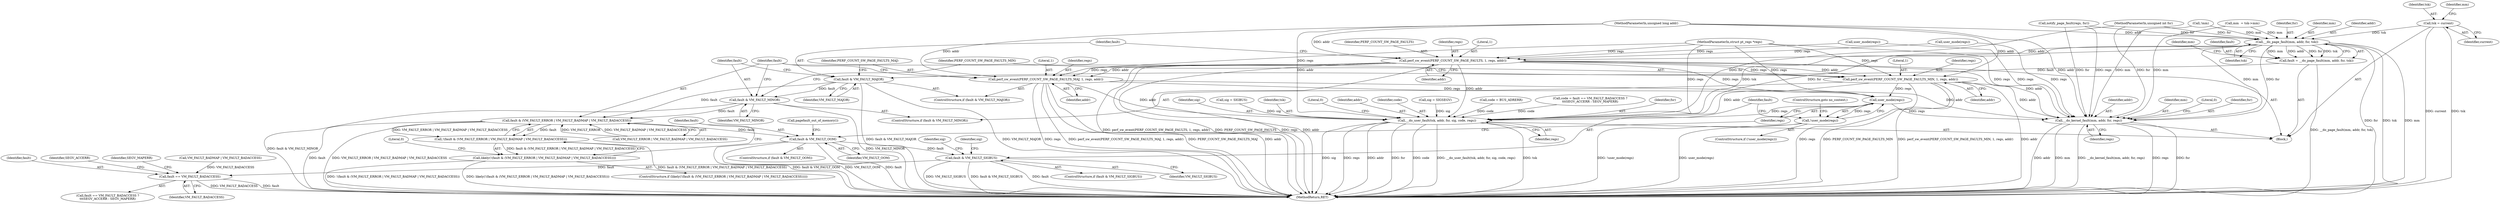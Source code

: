 digraph "0_linux_a8b0ca17b80e92faab46ee7179ba9e99ccb61233_6@pointer" {
"1000124" [label="(Call,tsk = current)"];
"1000178" [label="(Call,__do_page_fault(mm, addr, fsr, tsk))"];
"1000176" [label="(Call,fault = __do_page_fault(mm, addr, fsr, tsk))"];
"1000194" [label="(Call,fault & VM_FAULT_MAJOR)"];
"1000204" [label="(Call,fault & VM_FAULT_MINOR)"];
"1000215" [label="(Call,fault & (VM_FAULT_ERROR | VM_FAULT_BADMAP | VM_FAULT_BADACCESS))"];
"1000214" [label="(Call,!(fault & (VM_FAULT_ERROR | VM_FAULT_BADMAP | VM_FAULT_BADACCESS)))"];
"1000213" [label="(Call,likely(!(fault & (VM_FAULT_ERROR | VM_FAULT_BADMAP | VM_FAULT_BADACCESS))))"];
"1000225" [label="(Call,fault & VM_FAULT_OOM)"];
"1000238" [label="(Call,fault & VM_FAULT_SIGBUS)"];
"1000256" [label="(Call,fault == VM_FAULT_BADACCESS)"];
"1000188" [label="(Call,perf_sw_event(PERF_COUNT_SW_PAGE_FAULTS, 1, regs, addr))"];
"1000197" [label="(Call,perf_sw_event(PERF_COUNT_SW_PAGE_FAULTS_MAJ, 1, regs, addr))"];
"1000234" [label="(Call,user_mode(regs))"];
"1000233" [label="(Call,!user_mode(regs))"];
"1000261" [label="(Call,__do_user_fault(tsk, addr, fsr, sig, code, regs))"];
"1000271" [label="(Call,__do_kernel_fault(mm, addr, fsr, regs))"];
"1000207" [label="(Call,perf_sw_event(PERF_COUNT_SW_PAGE_FAULTS_MIN, 1, regs, addr))"];
"1000251" [label="(Identifier,sig)"];
"1000258" [label="(Identifier,VM_FAULT_BADACCESS)"];
"1000181" [label="(Identifier,fsr)"];
"1000192" [label="(Identifier,addr)"];
"1000213" [label="(Call,likely(!(fault & (VM_FAULT_ERROR | VM_FAULT_BADMAP | VM_FAULT_BADACCESS))))"];
"1000260" [label="(Identifier,SEGV_MAPERR)"];
"1000189" [label="(Identifier,PERF_COUNT_SW_PAGE_FAULTS)"];
"1000212" [label="(ControlStructure,if (likely(!(fault & (VM_FAULT_ERROR | VM_FAULT_BADMAP | VM_FAULT_BADACCESS)))))"];
"1000269" [label="(Literal,0)"];
"1000224" [label="(ControlStructure,if (fault & VM_FAULT_OOM))"];
"1000135" [label="(Call,!mm)"];
"1000124" [label="(Call,tsk = current)"];
"1000263" [label="(Identifier,addr)"];
"1000201" [label="(Identifier,addr)"];
"1000266" [label="(Identifier,code)"];
"1000186" [label="(Identifier,mm)"];
"1000250" [label="(Call,sig = SIGSEGV)"];
"1000182" [label="(Identifier,tsk)"];
"1000209" [label="(Literal,1)"];
"1000229" [label="(Call,pagefault_out_of_memory())"];
"1000195" [label="(Identifier,fault)"];
"1000206" [label="(Identifier,VM_FAULT_MINOR)"];
"1000208" [label="(Identifier,PERF_COUNT_SW_PAGE_FAULTS_MIN)"];
"1000226" [label="(Identifier,fault)"];
"1000198" [label="(Identifier,PERF_COUNT_SW_PAGE_FAULTS_MAJ)"];
"1000261" [label="(Call,__do_user_fault(tsk, addr, fsr, sig, code, regs))"];
"1000125" [label="(Identifier,tsk)"];
"1000238" [label="(Call,fault & VM_FAULT_SIGBUS)"];
"1000271" [label="(Call,__do_kernel_fault(mm, addr, fsr, regs))"];
"1000203" [label="(ControlStructure,if (fault & VM_FAULT_MINOR))"];
"1000255" [label="(Call,fault == VM_FAULT_BADACCESS ?\n\t\t\tSEGV_ACCERR : SEGV_MAPERR)"];
"1000223" [label="(Literal,0)"];
"1000215" [label="(Call,fault & (VM_FAULT_ERROR | VM_FAULT_BADMAP | VM_FAULT_BADACCESS))"];
"1000243" [label="(Identifier,sig)"];
"1000149" [label="(Call,user_mode(regs))"];
"1000196" [label="(Identifier,VM_FAULT_MAJOR)"];
"1000245" [label="(Call,code = BUS_ADRERR)"];
"1000253" [label="(Call,code = fault == VM_FAULT_BADACCESS ?\n\t\t\tSEGV_ACCERR : SEGV_MAPERR)"];
"1000191" [label="(Identifier,regs)"];
"1000219" [label="(Call,VM_FAULT_BADMAP | VM_FAULT_BADACCESS)"];
"1000111" [label="(MethodParameterIn,struct pt_regs *regs)"];
"1000264" [label="(Identifier,fsr)"];
"1000227" [label="(Identifier,VM_FAULT_OOM)"];
"1000194" [label="(Call,fault & VM_FAULT_MAJOR)"];
"1000110" [label="(MethodParameterIn,unsigned int fsr)"];
"1000177" [label="(Identifier,fault)"];
"1000236" [label="(ControlStructure,goto no_context;)"];
"1000109" [label="(MethodParameterIn,unsigned long addr)"];
"1000190" [label="(Literal,1)"];
"1000237" [label="(ControlStructure,if (fault & VM_FAULT_SIGBUS))"];
"1000265" [label="(Identifier,sig)"];
"1000112" [label="(Block,)"];
"1000278" [label="(MethodReturn,RET)"];
"1000127" [label="(Call,mm  = tsk->mm)"];
"1000188" [label="(Call,perf_sw_event(PERF_COUNT_SW_PAGE_FAULTS, 1, regs, addr))"];
"1000204" [label="(Call,fault & VM_FAULT_MINOR)"];
"1000210" [label="(Identifier,regs)"];
"1000256" [label="(Call,fault == VM_FAULT_BADACCESS)"];
"1000242" [label="(Call,sig = SIGBUS)"];
"1000235" [label="(Identifier,regs)"];
"1000199" [label="(Literal,1)"];
"1000234" [label="(Call,user_mode(regs))"];
"1000178" [label="(Call,__do_page_fault(mm, addr, fsr, tsk))"];
"1000207" [label="(Call,perf_sw_event(PERF_COUNT_SW_PAGE_FAULTS_MIN, 1, regs, addr))"];
"1000205" [label="(Identifier,fault)"];
"1000232" [label="(ControlStructure,if (!user_mode(regs)))"];
"1000126" [label="(Identifier,current)"];
"1000262" [label="(Identifier,tsk)"];
"1000233" [label="(Call,!user_mode(regs))"];
"1000267" [label="(Identifier,regs)"];
"1000128" [label="(Identifier,mm)"];
"1000273" [label="(Identifier,addr)"];
"1000216" [label="(Identifier,fault)"];
"1000179" [label="(Identifier,mm)"];
"1000240" [label="(Identifier,VM_FAULT_SIGBUS)"];
"1000119" [label="(Call,notify_page_fault(regs, fsr))"];
"1000217" [label="(Call,VM_FAULT_ERROR | VM_FAULT_BADMAP | VM_FAULT_BADACCESS)"];
"1000168" [label="(Call,user_mode(regs))"];
"1000275" [label="(Identifier,regs)"];
"1000176" [label="(Call,fault = __do_page_fault(mm, addr, fsr, tsk))"];
"1000257" [label="(Identifier,fault)"];
"1000197" [label="(Call,perf_sw_event(PERF_COUNT_SW_PAGE_FAULTS_MAJ, 1, regs, addr))"];
"1000272" [label="(Identifier,mm)"];
"1000259" [label="(Identifier,SEGV_ACCERR)"];
"1000277" [label="(Literal,0)"];
"1000225" [label="(Call,fault & VM_FAULT_OOM)"];
"1000200" [label="(Identifier,regs)"];
"1000214" [label="(Call,!(fault & (VM_FAULT_ERROR | VM_FAULT_BADMAP | VM_FAULT_BADACCESS)))"];
"1000239" [label="(Identifier,fault)"];
"1000180" [label="(Identifier,addr)"];
"1000211" [label="(Identifier,addr)"];
"1000193" [label="(ControlStructure,if (fault & VM_FAULT_MAJOR))"];
"1000274" [label="(Identifier,fsr)"];
"1000124" -> "1000112"  [label="AST: "];
"1000124" -> "1000126"  [label="CFG: "];
"1000125" -> "1000124"  [label="AST: "];
"1000126" -> "1000124"  [label="AST: "];
"1000128" -> "1000124"  [label="CFG: "];
"1000124" -> "1000278"  [label="DDG: current"];
"1000124" -> "1000278"  [label="DDG: tsk"];
"1000124" -> "1000178"  [label="DDG: tsk"];
"1000178" -> "1000176"  [label="AST: "];
"1000178" -> "1000182"  [label="CFG: "];
"1000179" -> "1000178"  [label="AST: "];
"1000180" -> "1000178"  [label="AST: "];
"1000181" -> "1000178"  [label="AST: "];
"1000182" -> "1000178"  [label="AST: "];
"1000176" -> "1000178"  [label="CFG: "];
"1000178" -> "1000278"  [label="DDG: fsr"];
"1000178" -> "1000278"  [label="DDG: tsk"];
"1000178" -> "1000278"  [label="DDG: mm"];
"1000178" -> "1000176"  [label="DDG: mm"];
"1000178" -> "1000176"  [label="DDG: addr"];
"1000178" -> "1000176"  [label="DDG: fsr"];
"1000178" -> "1000176"  [label="DDG: tsk"];
"1000135" -> "1000178"  [label="DDG: mm"];
"1000127" -> "1000178"  [label="DDG: mm"];
"1000109" -> "1000178"  [label="DDG: addr"];
"1000119" -> "1000178"  [label="DDG: fsr"];
"1000110" -> "1000178"  [label="DDG: fsr"];
"1000178" -> "1000188"  [label="DDG: addr"];
"1000178" -> "1000261"  [label="DDG: tsk"];
"1000178" -> "1000261"  [label="DDG: fsr"];
"1000178" -> "1000271"  [label="DDG: mm"];
"1000178" -> "1000271"  [label="DDG: fsr"];
"1000176" -> "1000112"  [label="AST: "];
"1000177" -> "1000176"  [label="AST: "];
"1000186" -> "1000176"  [label="CFG: "];
"1000176" -> "1000278"  [label="DDG: __do_page_fault(mm, addr, fsr, tsk)"];
"1000176" -> "1000194"  [label="DDG: fault"];
"1000194" -> "1000193"  [label="AST: "];
"1000194" -> "1000196"  [label="CFG: "];
"1000195" -> "1000194"  [label="AST: "];
"1000196" -> "1000194"  [label="AST: "];
"1000198" -> "1000194"  [label="CFG: "];
"1000205" -> "1000194"  [label="CFG: "];
"1000194" -> "1000278"  [label="DDG: VM_FAULT_MAJOR"];
"1000194" -> "1000278"  [label="DDG: fault & VM_FAULT_MAJOR"];
"1000194" -> "1000204"  [label="DDG: fault"];
"1000194" -> "1000215"  [label="DDG: fault"];
"1000204" -> "1000203"  [label="AST: "];
"1000204" -> "1000206"  [label="CFG: "];
"1000205" -> "1000204"  [label="AST: "];
"1000206" -> "1000204"  [label="AST: "];
"1000208" -> "1000204"  [label="CFG: "];
"1000216" -> "1000204"  [label="CFG: "];
"1000204" -> "1000278"  [label="DDG: VM_FAULT_MINOR"];
"1000204" -> "1000278"  [label="DDG: fault & VM_FAULT_MINOR"];
"1000204" -> "1000215"  [label="DDG: fault"];
"1000215" -> "1000214"  [label="AST: "];
"1000215" -> "1000217"  [label="CFG: "];
"1000216" -> "1000215"  [label="AST: "];
"1000217" -> "1000215"  [label="AST: "];
"1000214" -> "1000215"  [label="CFG: "];
"1000215" -> "1000278"  [label="DDG: fault"];
"1000215" -> "1000278"  [label="DDG: VM_FAULT_ERROR | VM_FAULT_BADMAP | VM_FAULT_BADACCESS"];
"1000215" -> "1000214"  [label="DDG: fault"];
"1000215" -> "1000214"  [label="DDG: VM_FAULT_ERROR | VM_FAULT_BADMAP | VM_FAULT_BADACCESS"];
"1000217" -> "1000215"  [label="DDG: VM_FAULT_ERROR"];
"1000217" -> "1000215"  [label="DDG: VM_FAULT_BADMAP | VM_FAULT_BADACCESS"];
"1000215" -> "1000225"  [label="DDG: fault"];
"1000214" -> "1000213"  [label="AST: "];
"1000213" -> "1000214"  [label="CFG: "];
"1000214" -> "1000278"  [label="DDG: fault & (VM_FAULT_ERROR | VM_FAULT_BADMAP | VM_FAULT_BADACCESS)"];
"1000214" -> "1000213"  [label="DDG: fault & (VM_FAULT_ERROR | VM_FAULT_BADMAP | VM_FAULT_BADACCESS)"];
"1000213" -> "1000212"  [label="AST: "];
"1000223" -> "1000213"  [label="CFG: "];
"1000226" -> "1000213"  [label="CFG: "];
"1000213" -> "1000278"  [label="DDG: !(fault & (VM_FAULT_ERROR | VM_FAULT_BADMAP | VM_FAULT_BADACCESS))"];
"1000213" -> "1000278"  [label="DDG: likely(!(fault & (VM_FAULT_ERROR | VM_FAULT_BADMAP | VM_FAULT_BADACCESS)))"];
"1000225" -> "1000224"  [label="AST: "];
"1000225" -> "1000227"  [label="CFG: "];
"1000226" -> "1000225"  [label="AST: "];
"1000227" -> "1000225"  [label="AST: "];
"1000229" -> "1000225"  [label="CFG: "];
"1000235" -> "1000225"  [label="CFG: "];
"1000225" -> "1000278"  [label="DDG: fault & VM_FAULT_OOM"];
"1000225" -> "1000278"  [label="DDG: VM_FAULT_OOM"];
"1000225" -> "1000278"  [label="DDG: fault"];
"1000225" -> "1000238"  [label="DDG: fault"];
"1000238" -> "1000237"  [label="AST: "];
"1000238" -> "1000240"  [label="CFG: "];
"1000239" -> "1000238"  [label="AST: "];
"1000240" -> "1000238"  [label="AST: "];
"1000243" -> "1000238"  [label="CFG: "];
"1000251" -> "1000238"  [label="CFG: "];
"1000238" -> "1000278"  [label="DDG: fault"];
"1000238" -> "1000278"  [label="DDG: VM_FAULT_SIGBUS"];
"1000238" -> "1000278"  [label="DDG: fault & VM_FAULT_SIGBUS"];
"1000238" -> "1000256"  [label="DDG: fault"];
"1000256" -> "1000255"  [label="AST: "];
"1000256" -> "1000258"  [label="CFG: "];
"1000257" -> "1000256"  [label="AST: "];
"1000258" -> "1000256"  [label="AST: "];
"1000259" -> "1000256"  [label="CFG: "];
"1000260" -> "1000256"  [label="CFG: "];
"1000256" -> "1000278"  [label="DDG: VM_FAULT_BADACCESS"];
"1000256" -> "1000278"  [label="DDG: fault"];
"1000219" -> "1000256"  [label="DDG: VM_FAULT_BADACCESS"];
"1000188" -> "1000112"  [label="AST: "];
"1000188" -> "1000192"  [label="CFG: "];
"1000189" -> "1000188"  [label="AST: "];
"1000190" -> "1000188"  [label="AST: "];
"1000191" -> "1000188"  [label="AST: "];
"1000192" -> "1000188"  [label="AST: "];
"1000195" -> "1000188"  [label="CFG: "];
"1000188" -> "1000278"  [label="DDG: perf_sw_event(PERF_COUNT_SW_PAGE_FAULTS, 1, regs, addr)"];
"1000188" -> "1000278"  [label="DDG: PERF_COUNT_SW_PAGE_FAULTS"];
"1000188" -> "1000278"  [label="DDG: regs"];
"1000188" -> "1000278"  [label="DDG: addr"];
"1000168" -> "1000188"  [label="DDG: regs"];
"1000149" -> "1000188"  [label="DDG: regs"];
"1000111" -> "1000188"  [label="DDG: regs"];
"1000109" -> "1000188"  [label="DDG: addr"];
"1000188" -> "1000197"  [label="DDG: regs"];
"1000188" -> "1000197"  [label="DDG: addr"];
"1000188" -> "1000207"  [label="DDG: regs"];
"1000188" -> "1000207"  [label="DDG: addr"];
"1000188" -> "1000234"  [label="DDG: regs"];
"1000188" -> "1000261"  [label="DDG: addr"];
"1000188" -> "1000271"  [label="DDG: addr"];
"1000197" -> "1000193"  [label="AST: "];
"1000197" -> "1000201"  [label="CFG: "];
"1000198" -> "1000197"  [label="AST: "];
"1000199" -> "1000197"  [label="AST: "];
"1000200" -> "1000197"  [label="AST: "];
"1000201" -> "1000197"  [label="AST: "];
"1000216" -> "1000197"  [label="CFG: "];
"1000197" -> "1000278"  [label="DDG: addr"];
"1000197" -> "1000278"  [label="DDG: regs"];
"1000197" -> "1000278"  [label="DDG: perf_sw_event(PERF_COUNT_SW_PAGE_FAULTS_MAJ, 1, regs, addr)"];
"1000197" -> "1000278"  [label="DDG: PERF_COUNT_SW_PAGE_FAULTS_MAJ"];
"1000111" -> "1000197"  [label="DDG: regs"];
"1000109" -> "1000197"  [label="DDG: addr"];
"1000197" -> "1000234"  [label="DDG: regs"];
"1000197" -> "1000261"  [label="DDG: addr"];
"1000197" -> "1000271"  [label="DDG: addr"];
"1000234" -> "1000233"  [label="AST: "];
"1000234" -> "1000235"  [label="CFG: "];
"1000235" -> "1000234"  [label="AST: "];
"1000233" -> "1000234"  [label="CFG: "];
"1000234" -> "1000233"  [label="DDG: regs"];
"1000207" -> "1000234"  [label="DDG: regs"];
"1000111" -> "1000234"  [label="DDG: regs"];
"1000234" -> "1000261"  [label="DDG: regs"];
"1000234" -> "1000271"  [label="DDG: regs"];
"1000233" -> "1000232"  [label="AST: "];
"1000236" -> "1000233"  [label="CFG: "];
"1000239" -> "1000233"  [label="CFG: "];
"1000233" -> "1000278"  [label="DDG: !user_mode(regs)"];
"1000233" -> "1000278"  [label="DDG: user_mode(regs)"];
"1000261" -> "1000112"  [label="AST: "];
"1000261" -> "1000267"  [label="CFG: "];
"1000262" -> "1000261"  [label="AST: "];
"1000263" -> "1000261"  [label="AST: "];
"1000264" -> "1000261"  [label="AST: "];
"1000265" -> "1000261"  [label="AST: "];
"1000266" -> "1000261"  [label="AST: "];
"1000267" -> "1000261"  [label="AST: "];
"1000269" -> "1000261"  [label="CFG: "];
"1000261" -> "1000278"  [label="DDG: tsk"];
"1000261" -> "1000278"  [label="DDG: sig"];
"1000261" -> "1000278"  [label="DDG: regs"];
"1000261" -> "1000278"  [label="DDG: addr"];
"1000261" -> "1000278"  [label="DDG: fsr"];
"1000261" -> "1000278"  [label="DDG: code"];
"1000261" -> "1000278"  [label="DDG: __do_user_fault(tsk, addr, fsr, sig, code, regs)"];
"1000207" -> "1000261"  [label="DDG: addr"];
"1000109" -> "1000261"  [label="DDG: addr"];
"1000110" -> "1000261"  [label="DDG: fsr"];
"1000250" -> "1000261"  [label="DDG: sig"];
"1000242" -> "1000261"  [label="DDG: sig"];
"1000253" -> "1000261"  [label="DDG: code"];
"1000245" -> "1000261"  [label="DDG: code"];
"1000111" -> "1000261"  [label="DDG: regs"];
"1000271" -> "1000112"  [label="AST: "];
"1000271" -> "1000275"  [label="CFG: "];
"1000272" -> "1000271"  [label="AST: "];
"1000273" -> "1000271"  [label="AST: "];
"1000274" -> "1000271"  [label="AST: "];
"1000275" -> "1000271"  [label="AST: "];
"1000277" -> "1000271"  [label="CFG: "];
"1000271" -> "1000278"  [label="DDG: regs"];
"1000271" -> "1000278"  [label="DDG: fsr"];
"1000271" -> "1000278"  [label="DDG: addr"];
"1000271" -> "1000278"  [label="DDG: mm"];
"1000271" -> "1000278"  [label="DDG: __do_kernel_fault(mm, addr, fsr, regs)"];
"1000135" -> "1000271"  [label="DDG: mm"];
"1000127" -> "1000271"  [label="DDG: mm"];
"1000207" -> "1000271"  [label="DDG: addr"];
"1000109" -> "1000271"  [label="DDG: addr"];
"1000119" -> "1000271"  [label="DDG: fsr"];
"1000119" -> "1000271"  [label="DDG: regs"];
"1000110" -> "1000271"  [label="DDG: fsr"];
"1000149" -> "1000271"  [label="DDG: regs"];
"1000168" -> "1000271"  [label="DDG: regs"];
"1000111" -> "1000271"  [label="DDG: regs"];
"1000207" -> "1000203"  [label="AST: "];
"1000207" -> "1000211"  [label="CFG: "];
"1000208" -> "1000207"  [label="AST: "];
"1000209" -> "1000207"  [label="AST: "];
"1000210" -> "1000207"  [label="AST: "];
"1000211" -> "1000207"  [label="AST: "];
"1000216" -> "1000207"  [label="CFG: "];
"1000207" -> "1000278"  [label="DDG: regs"];
"1000207" -> "1000278"  [label="DDG: PERF_COUNT_SW_PAGE_FAULTS_MIN"];
"1000207" -> "1000278"  [label="DDG: perf_sw_event(PERF_COUNT_SW_PAGE_FAULTS_MIN, 1, regs, addr)"];
"1000207" -> "1000278"  [label="DDG: addr"];
"1000111" -> "1000207"  [label="DDG: regs"];
"1000109" -> "1000207"  [label="DDG: addr"];
}
